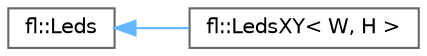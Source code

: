 digraph "Graphical Class Hierarchy"
{
 // INTERACTIVE_SVG=YES
 // LATEX_PDF_SIZE
  bgcolor="transparent";
  edge [fontname=Helvetica,fontsize=10,labelfontname=Helvetica,labelfontsize=10];
  node [fontname=Helvetica,fontsize=10,shape=box,height=0.2,width=0.4];
  rankdir="LR";
  Node0 [id="Node000000",label="fl::Leds",height=0.2,width=0.4,color="grey40", fillcolor="white", style="filled",URL="$d9/d06/classfl_1_1_leds.html",tooltip=" "];
  Node0 -> Node1 [id="edge187_Node000000_Node000001",dir="back",color="steelblue1",style="solid",tooltip=" "];
  Node1 [id="Node000001",label="fl::LedsXY\< W, H \>",height=0.2,width=0.4,color="grey40", fillcolor="white", style="filled",URL="$de/d43/classfl_1_1_leds_x_y.html",tooltip=" "];
}
